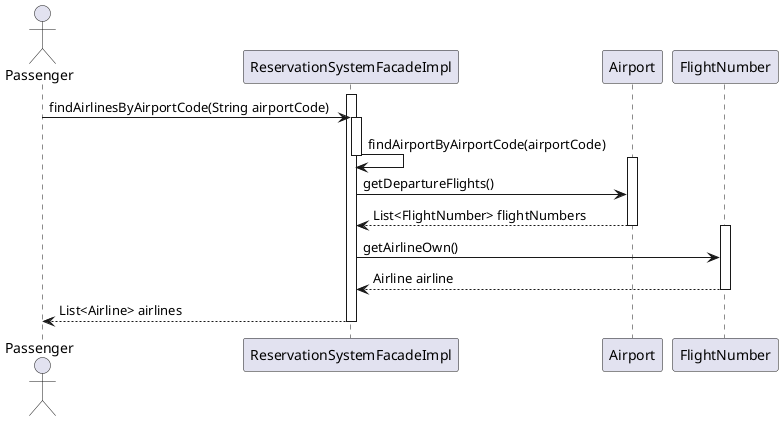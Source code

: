 @startuml
Actor Passenger

activate ReservationSystemFacadeImpl
Passenger -> ReservationSystemFacadeImpl: findAirlinesByAirportCode(String airportCode)

activate ReservationSystemFacadeImpl
ReservationSystemFacadeImpl -> ReservationSystemFacadeImpl: findAirportByAirportCode(airportCode)
deactivate ReservationSystemFacadeImpl

activate Airport
ReservationSystemFacadeImpl -> Airport: getDepartureFlights()
Airport --> ReservationSystemFacadeImpl: List<FlightNumber> flightNumbers
deactivate Airport

activate FlightNumber
ReservationSystemFacadeImpl -> FlightNumber: getAirlineOwn()
FlightNumber --> ReservationSystemFacadeImpl: Airline airline
deactivate FlightNumber

ReservationSystemFacadeImpl --> Passenger: List<Airline> airlines
deactivate ReservationSystemFacadeImpl
@enduml